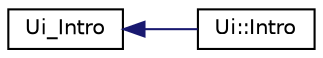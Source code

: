 digraph "Graphical Class Hierarchy"
{
 // LATEX_PDF_SIZE
  edge [fontname="Helvetica",fontsize="10",labelfontname="Helvetica",labelfontsize="10"];
  node [fontname="Helvetica",fontsize="10",shape=record];
  rankdir="LR";
  Node0 [label="Ui_Intro",height=0.2,width=0.4,color="black", fillcolor="white", style="filled",URL="$class_ui___intro.html",tooltip=" "];
  Node0 -> Node1 [dir="back",color="midnightblue",fontsize="10",style="solid",fontname="Helvetica"];
  Node1 [label="Ui::Intro",height=0.2,width=0.4,color="black", fillcolor="white", style="filled",URL="$class_ui_1_1_intro.html",tooltip=" "];
}
